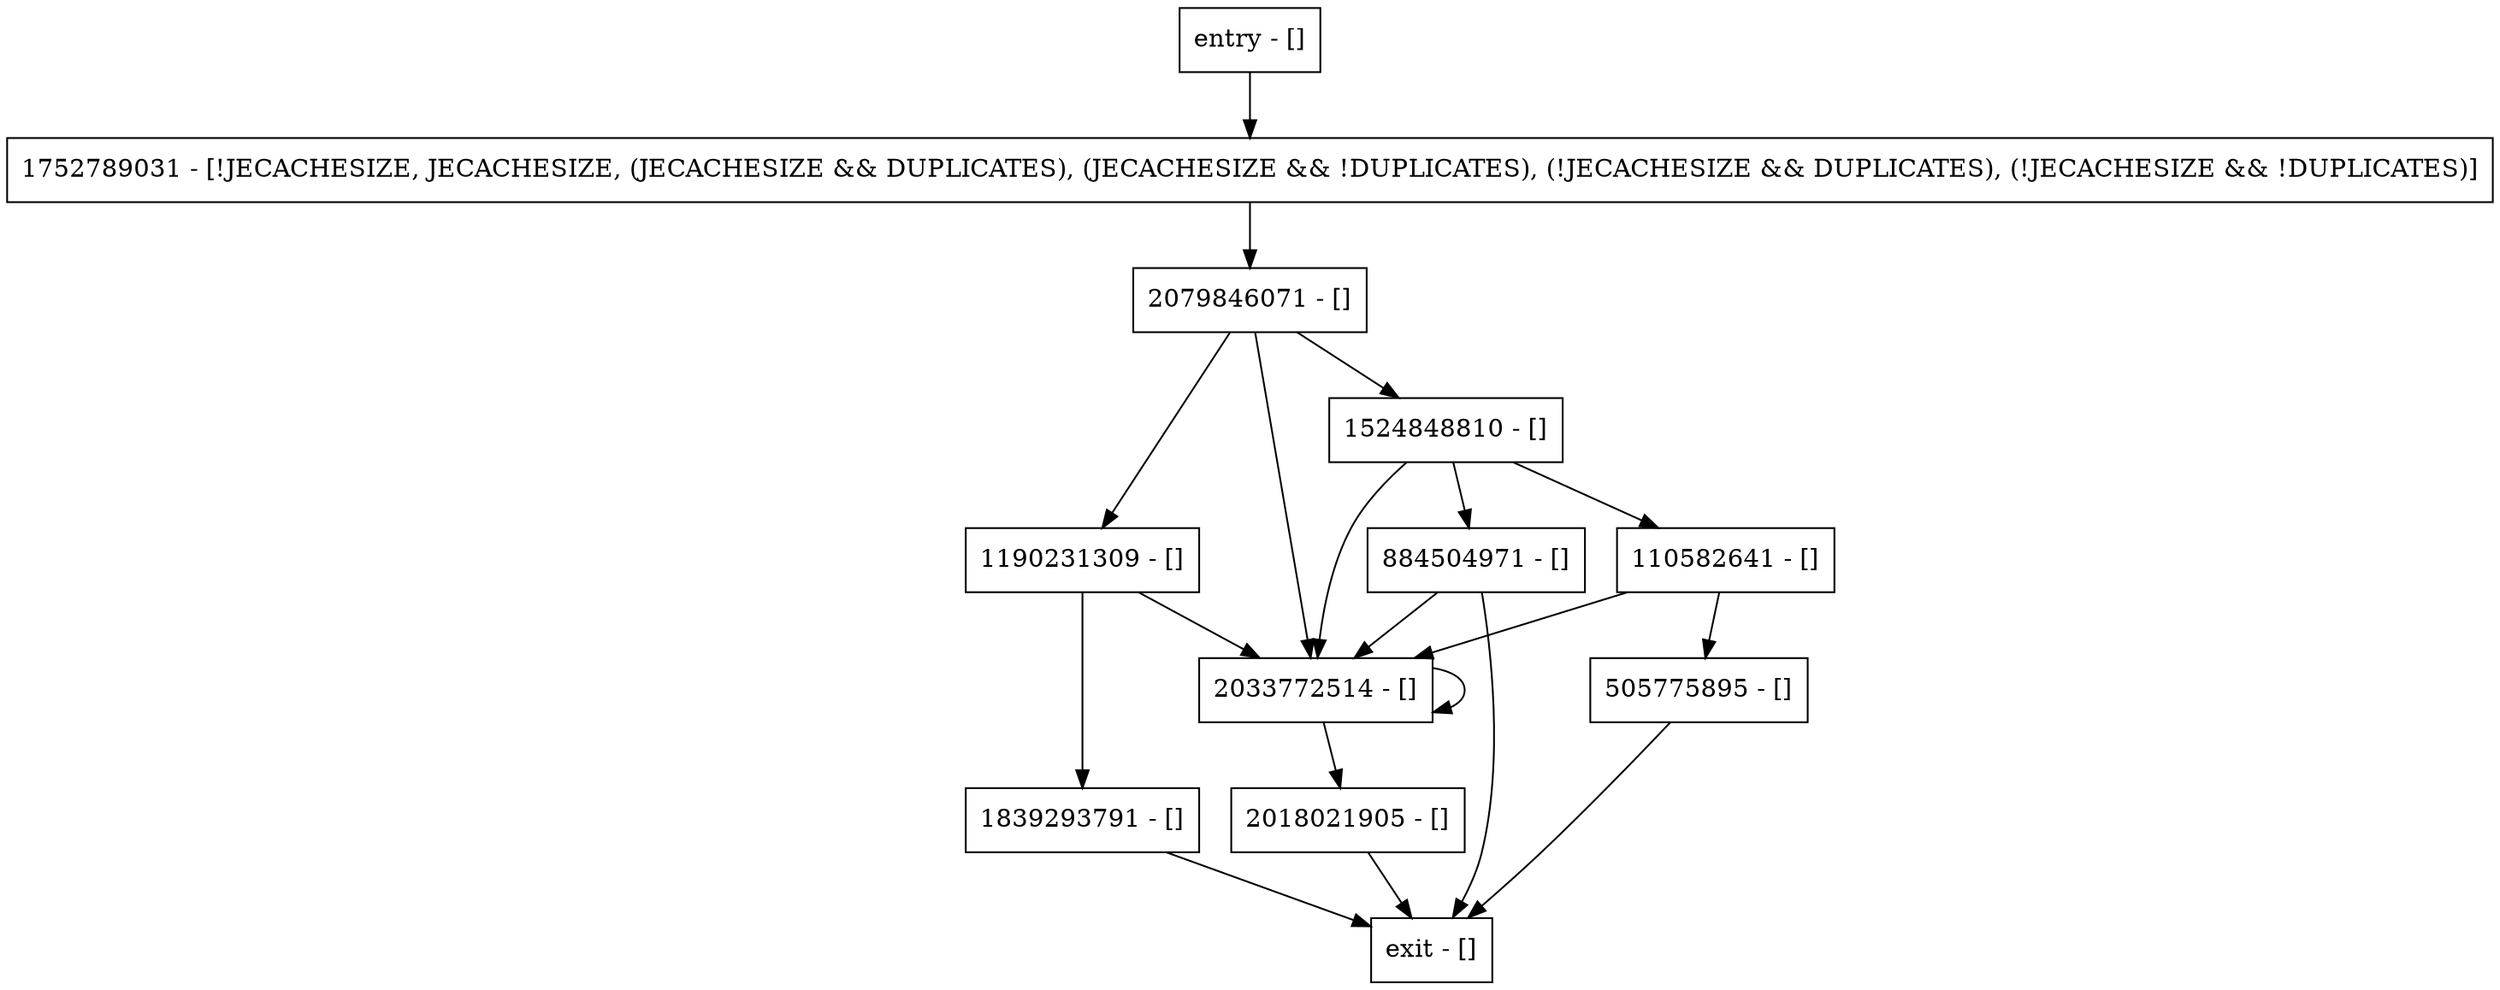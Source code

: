 digraph putInternal {
node [shape=record];
1839293791 [label="1839293791 - []"];
884504971 [label="884504971 - []"];
2079846071 [label="2079846071 - []"];
1190231309 [label="1190231309 - []"];
110582641 [label="110582641 - []"];
entry [label="entry - []"];
exit [label="exit - []"];
505775895 [label="505775895 - []"];
2018021905 [label="2018021905 - []"];
1752789031 [label="1752789031 - [!JECACHESIZE, JECACHESIZE, (JECACHESIZE && DUPLICATES), (JECACHESIZE && !DUPLICATES), (!JECACHESIZE && DUPLICATES), (!JECACHESIZE && !DUPLICATES)]"];
2033772514 [label="2033772514 - []"];
1524848810 [label="1524848810 - []"];
entry;
exit;
1839293791 -> exit;
884504971 -> exit;
884504971 -> 2033772514;
2079846071 -> 2033772514;
2079846071 -> 1190231309;
2079846071 -> 1524848810;
1190231309 -> 1839293791;
1190231309 -> 2033772514;
110582641 -> 505775895;
110582641 -> 2033772514;
entry -> 1752789031;
505775895 -> exit;
2018021905 -> exit;
1752789031 -> 2079846071;
2033772514 -> 2018021905;
2033772514 -> 2033772514;
1524848810 -> 884504971;
1524848810 -> 2033772514;
1524848810 -> 110582641;
}
